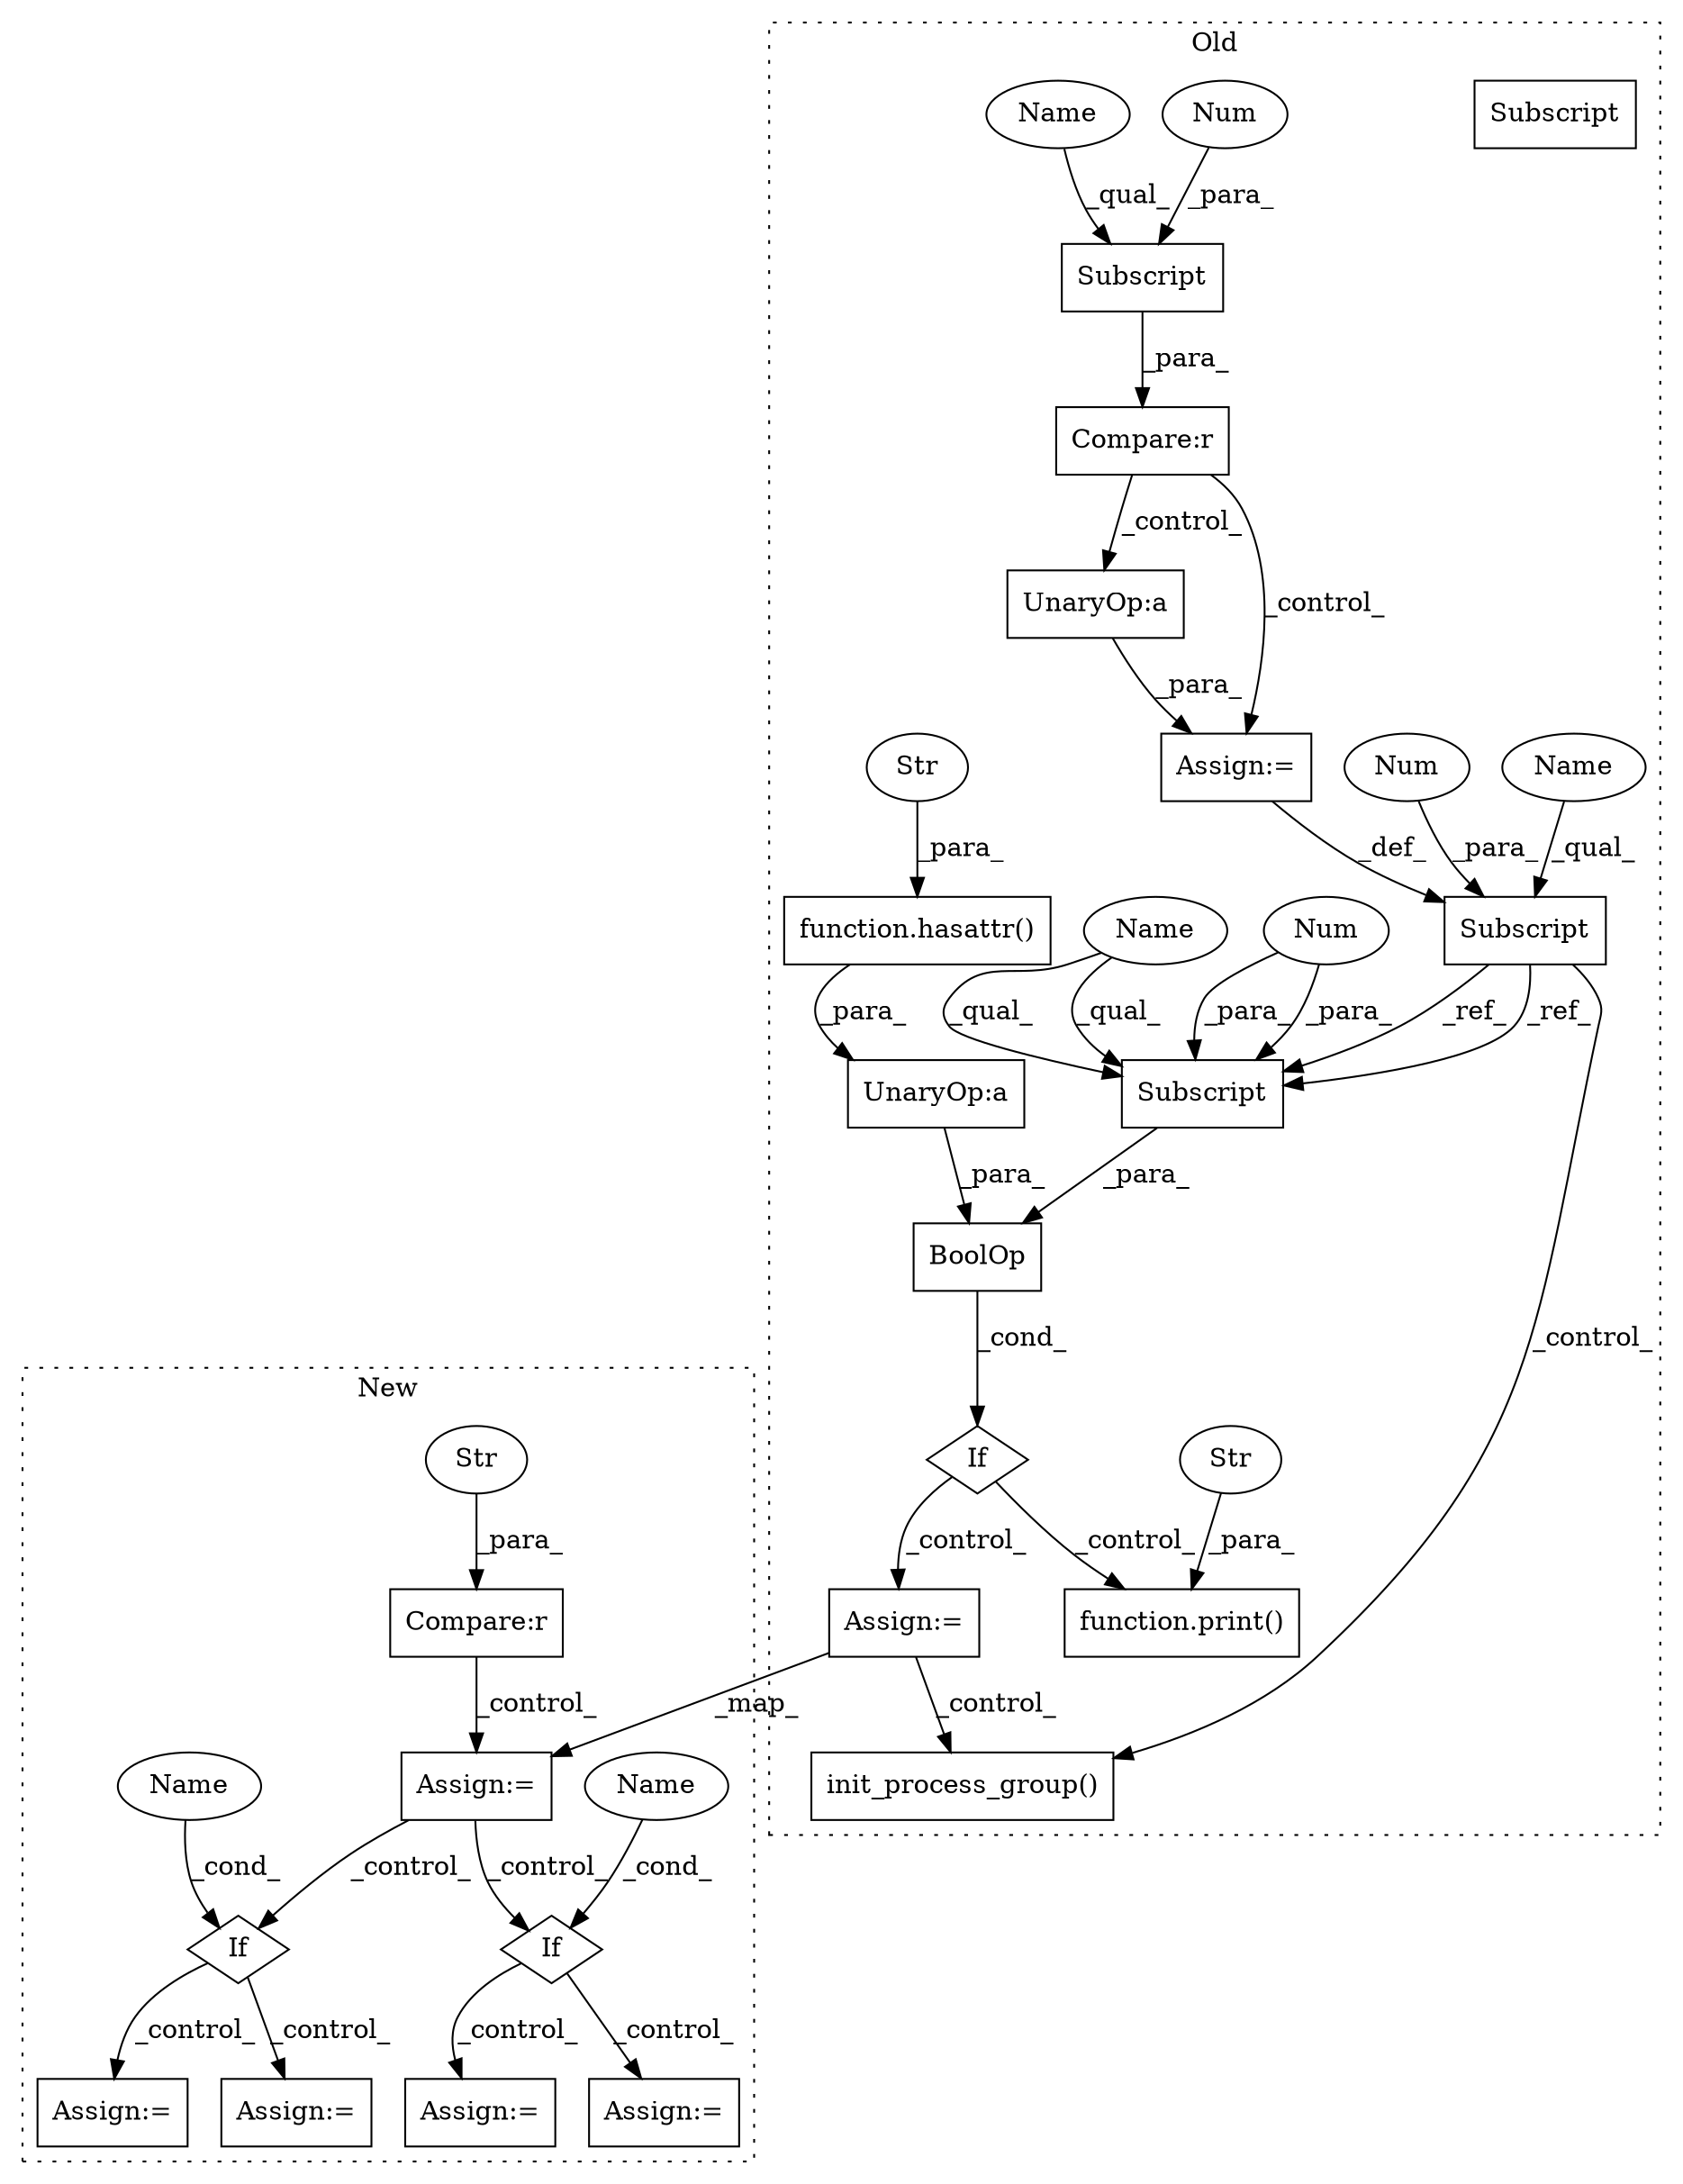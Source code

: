 digraph G {
subgraph cluster0 {
1 [label="init_process_group()" a="75" s="1127" l="238" shape="box"];
4 [label="UnaryOp:a" a="61" s="701" l="16" shape="box"];
5 [label="If" a="96" s="723" l="3" shape="diamond"];
6 [label="UnaryOp:a" a="61" s="743" l="3" shape="box"];
7 [label="Subscript" a="63" s="686,0" l="12,0" shape="box"];
8 [label="Subscript" a="63" s="656,0" l="12,0" shape="box"];
9 [label="Compare:r" a="40" s="656" l="20" shape="box"];
10 [label="Subscript" a="63" s="726,0" l="12,0" shape="box"];
11 [label="function.print()" a="75" s="844,967" l="6,1" shape="box"];
12 [label="Str" a="66" s="850" l="117" shape="ellipse"];
13 [label="BoolOp" a="72" s="726" l="79" shape="box"];
15 [label="function.hasattr()" a="75" s="747,804" l="8,1" shape="box"];
16 [label="Str" a="66" s="774" l="30" shape="ellipse"];
17 [label="Num" a="76" s="696" l="1" shape="ellipse"];
18 [label="Num" a="76" s="736" l="1" shape="ellipse"];
19 [label="Num" a="76" s="666" l="1" shape="ellipse"];
21 [label="Assign:=" a="68" s="698" l="3" shape="box"];
23 [label="Assign:=" a="68" s="827" l="3" shape="box"];
30 [label="Subscript" a="63" s="726,0" l="12,0" shape="box"];
31 [label="Name" a="87" s="656" l="9" shape="ellipse"];
32 [label="Name" a="87" s="726" l="9" shape="ellipse"];
33 [label="Name" a="87" s="686" l="9" shape="ellipse"];
label = "Old";
style="dotted";
}
subgraph cluster1 {
2 [label="If" a="96" s="1443" l="3" shape="diamond"];
3 [label="Assign:=" a="68" s="1489" l="3" shape="box"];
14 [label="Name" a="87" s="1446" l="22" shape="ellipse"];
20 [label="Assign:=" a="68" s="1567" l="3" shape="box"];
22 [label="Assign:=" a="68" s="1106" l="3" shape="box"];
24 [label="If" a="96" s="1273" l="3" shape="diamond"];
25 [label="Compare:r" a="40" s="1055" l="29" shape="box"];
26 [label="Str" a="66" s="1075" l="9" shape="ellipse"];
27 [label="Name" a="87" s="1276" l="22" shape="ellipse"];
28 [label="Assign:=" a="68" s="1319" l="3" shape="box"];
29 [label="Assign:=" a="68" s="1386" l="3" shape="box"];
label = "New";
style="dotted";
}
2 -> 20 [label="_control_"];
2 -> 3 [label="_control_"];
4 -> 21 [label="_para_"];
5 -> 23 [label="_control_"];
5 -> 11 [label="_control_"];
6 -> 13 [label="_para_"];
7 -> 1 [label="_control_"];
7 -> 30 [label="_ref_"];
7 -> 30 [label="_ref_"];
8 -> 9 [label="_para_"];
9 -> 21 [label="_control_"];
9 -> 4 [label="_control_"];
12 -> 11 [label="_para_"];
13 -> 5 [label="_cond_"];
14 -> 2 [label="_cond_"];
15 -> 6 [label="_para_"];
16 -> 15 [label="_para_"];
17 -> 7 [label="_para_"];
18 -> 30 [label="_para_"];
18 -> 30 [label="_para_"];
19 -> 8 [label="_para_"];
21 -> 7 [label="_def_"];
22 -> 2 [label="_control_"];
22 -> 24 [label="_control_"];
23 -> 1 [label="_control_"];
23 -> 22 [label="_map_"];
24 -> 28 [label="_control_"];
24 -> 29 [label="_control_"];
25 -> 22 [label="_control_"];
26 -> 25 [label="_para_"];
27 -> 24 [label="_cond_"];
30 -> 13 [label="_para_"];
31 -> 8 [label="_qual_"];
32 -> 30 [label="_qual_"];
32 -> 30 [label="_qual_"];
33 -> 7 [label="_qual_"];
}